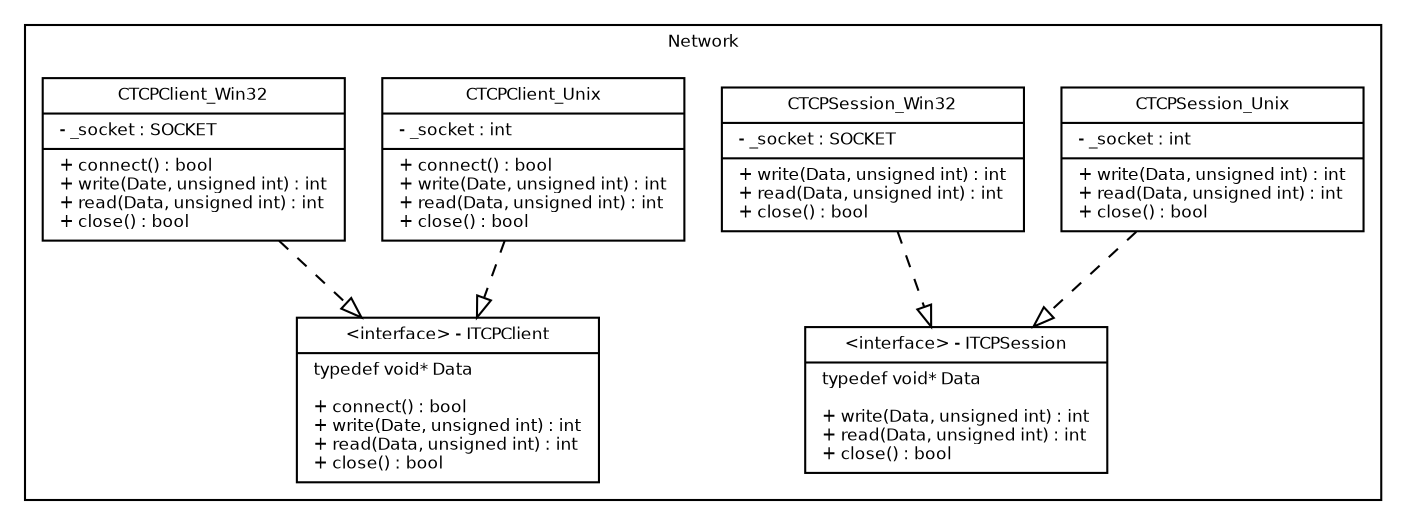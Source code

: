 digraph G {
fontname = "Bitstream Vera Sans"
fontsize = 8

node [
fontname = "Bitstream Vera Sans"
fontsize = 8
shape = "record"
]

edge [
fontname = "Bitstream Vera Sans"
fontsize = 8
]

subgraph clusterNetwork {
label = "Network"

ITCPSession [
label = "{\
\<interface\> - ITCPSession|\
typedef void* Data\l\l\
+ write(Data, unsigned int) : int\l\
+ read(Data, unsigned int) : int\l\
+ close() : bool\l\
}"
]

CTCPSession_Unix [
label = "{\
CTCPSession_Unix|\
- _socket : int\l|\
+ write(Data, unsigned int) : int\l\
+ read(Data, unsigned int) : int\l\
+ close() : bool\l\
}"
]

CTCPSession_Win32 [
label = "{\
CTCPSession_Win32|\
- _socket : SOCKET\l|\
+ write(Data, unsigned int) : int\l\
+ read(Data, unsigned int) : int\l\
+ close() : bool\l\
}"
]

edge [
arrowhead = "onormal"
style = "dashed"
]

CTCPSession_Unix -> ITCPSession
CTCPSession_Win32 -> ITCPSession

ITCPClient [
label = "{\
\<interface\> - ITCPClient|\
typedef void* Data\l\l\
+ connect() : bool\l\
+ write(Date, unsigned int) : int\l\
+ read(Data, unsigned int) : int\l\
+ close() : bool\l\
}"
]

CTCPClient_Unix [
label = "{\
CTCPClient_Unix|\
- _socket : int\l|\
+ connect() : bool\l\
+ write(Date, unsigned int) : int\l\
+ read(Data, unsigned int) : int\l\
+ close() : bool\l\
}"
]

CTCPClient_Win32 [
label = "{\
CTCPClient_Win32|\
- _socket : SOCKET\l|\
+ connect() : bool\l\
+ write(Date, unsigned int) : int\l\
+ read(Data, unsigned int) : int\l\
+ close() : bool\l\
}"
]


edge [
arrowhead = "onormal"
style = "dashed"
]

CTCPClient_Unix -> ITCPClient
CTCPClient_Win32 -> ITCPClient

}

}
